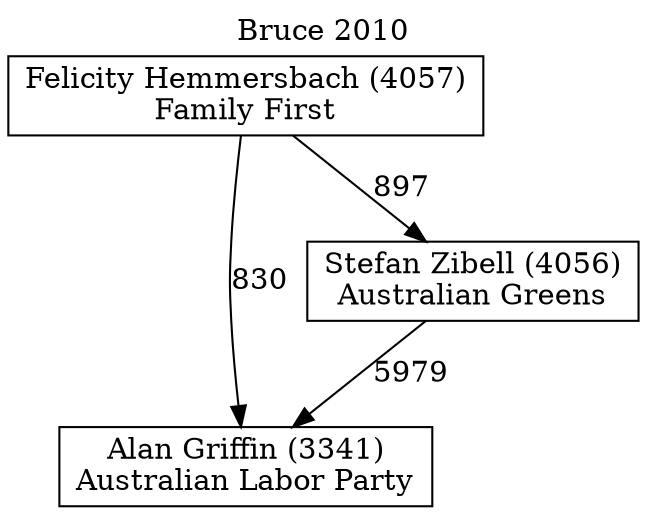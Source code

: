 // House preference flow
digraph "Alan Griffin (3341)_Bruce_2010" {
	graph [label="Bruce 2010" labelloc=t mclimit=10]
	node [shape=box]
	"Alan Griffin (3341)" [label="Alan Griffin (3341)
Australian Labor Party"]
	"Felicity Hemmersbach (4057)" [label="Felicity Hemmersbach (4057)
Family First"]
	"Stefan Zibell (4056)" [label="Stefan Zibell (4056)
Australian Greens"]
	"Felicity Hemmersbach (4057)" -> "Alan Griffin (3341)" [label=830]
	"Felicity Hemmersbach (4057)" -> "Stefan Zibell (4056)" [label=897]
	"Stefan Zibell (4056)" -> "Alan Griffin (3341)" [label=5979]
}
